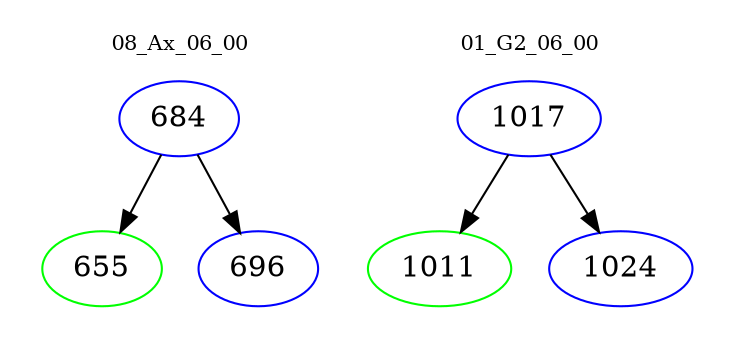 digraph{
subgraph cluster_0 {
color = white
label = "08_Ax_06_00";
fontsize=10;
T0_684 [label="684", color="blue"]
T0_684 -> T0_655 [color="black"]
T0_655 [label="655", color="green"]
T0_684 -> T0_696 [color="black"]
T0_696 [label="696", color="blue"]
}
subgraph cluster_1 {
color = white
label = "01_G2_06_00";
fontsize=10;
T1_1017 [label="1017", color="blue"]
T1_1017 -> T1_1011 [color="black"]
T1_1011 [label="1011", color="green"]
T1_1017 -> T1_1024 [color="black"]
T1_1024 [label="1024", color="blue"]
}
}
